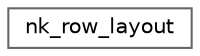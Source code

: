 digraph "类继承关系图"
{
 // LATEX_PDF_SIZE
  bgcolor="transparent";
  edge [fontname=Helvetica,fontsize=10,labelfontname=Helvetica,labelfontsize=10];
  node [fontname=Helvetica,fontsize=10,shape=box,height=0.2,width=0.4];
  rankdir="LR";
  Node0 [id="Node000000",label="nk_row_layout",height=0.2,width=0.4,color="grey40", fillcolor="white", style="filled",URL="$structnk__row__layout.html",tooltip=" "];
}
